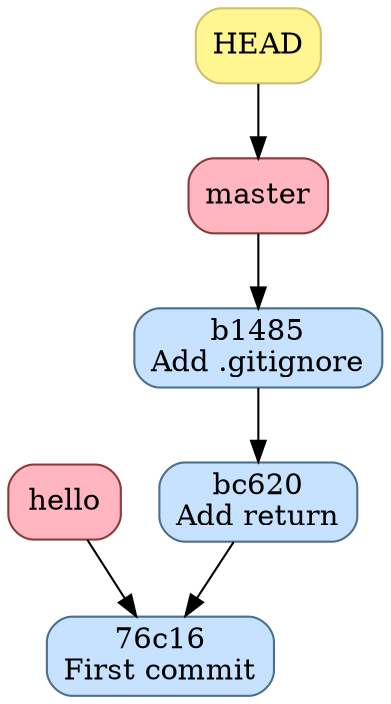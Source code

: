digraph "git history" {
  "master" [shape="box",style="rounded,filled",color="indianred4", fillcolor="lightpink", label="master"];
  "master" -> "b1485";
  "hello" [shape="box",style="rounded,filled",color="indianred4", fillcolor="lightpink", label="hello"];
  "hello" -> "76c16";
  "HEAD" [shape="box",style="rounded,filled",color="lightgoldenrod3", fillcolor="khaki1", label="HEAD"];
  "HEAD" -> "master";
  "b1485" [shape="box",style="rounded,filled",color="skyblue4", fillcolor="slategray1", label="b1485\nAdd .gitignore"];
  "b1485" -> "bc620";
  "bc620" [shape="box",style="rounded,filled",color="skyblue4", fillcolor="slategray1", label="bc620\nAdd return"];
  "bc620" -> "76c16";
  "76c16" [shape="box",style="rounded,filled",color="skyblue4", fillcolor="slategray1", label="76c16\nFirst commit"];
}
